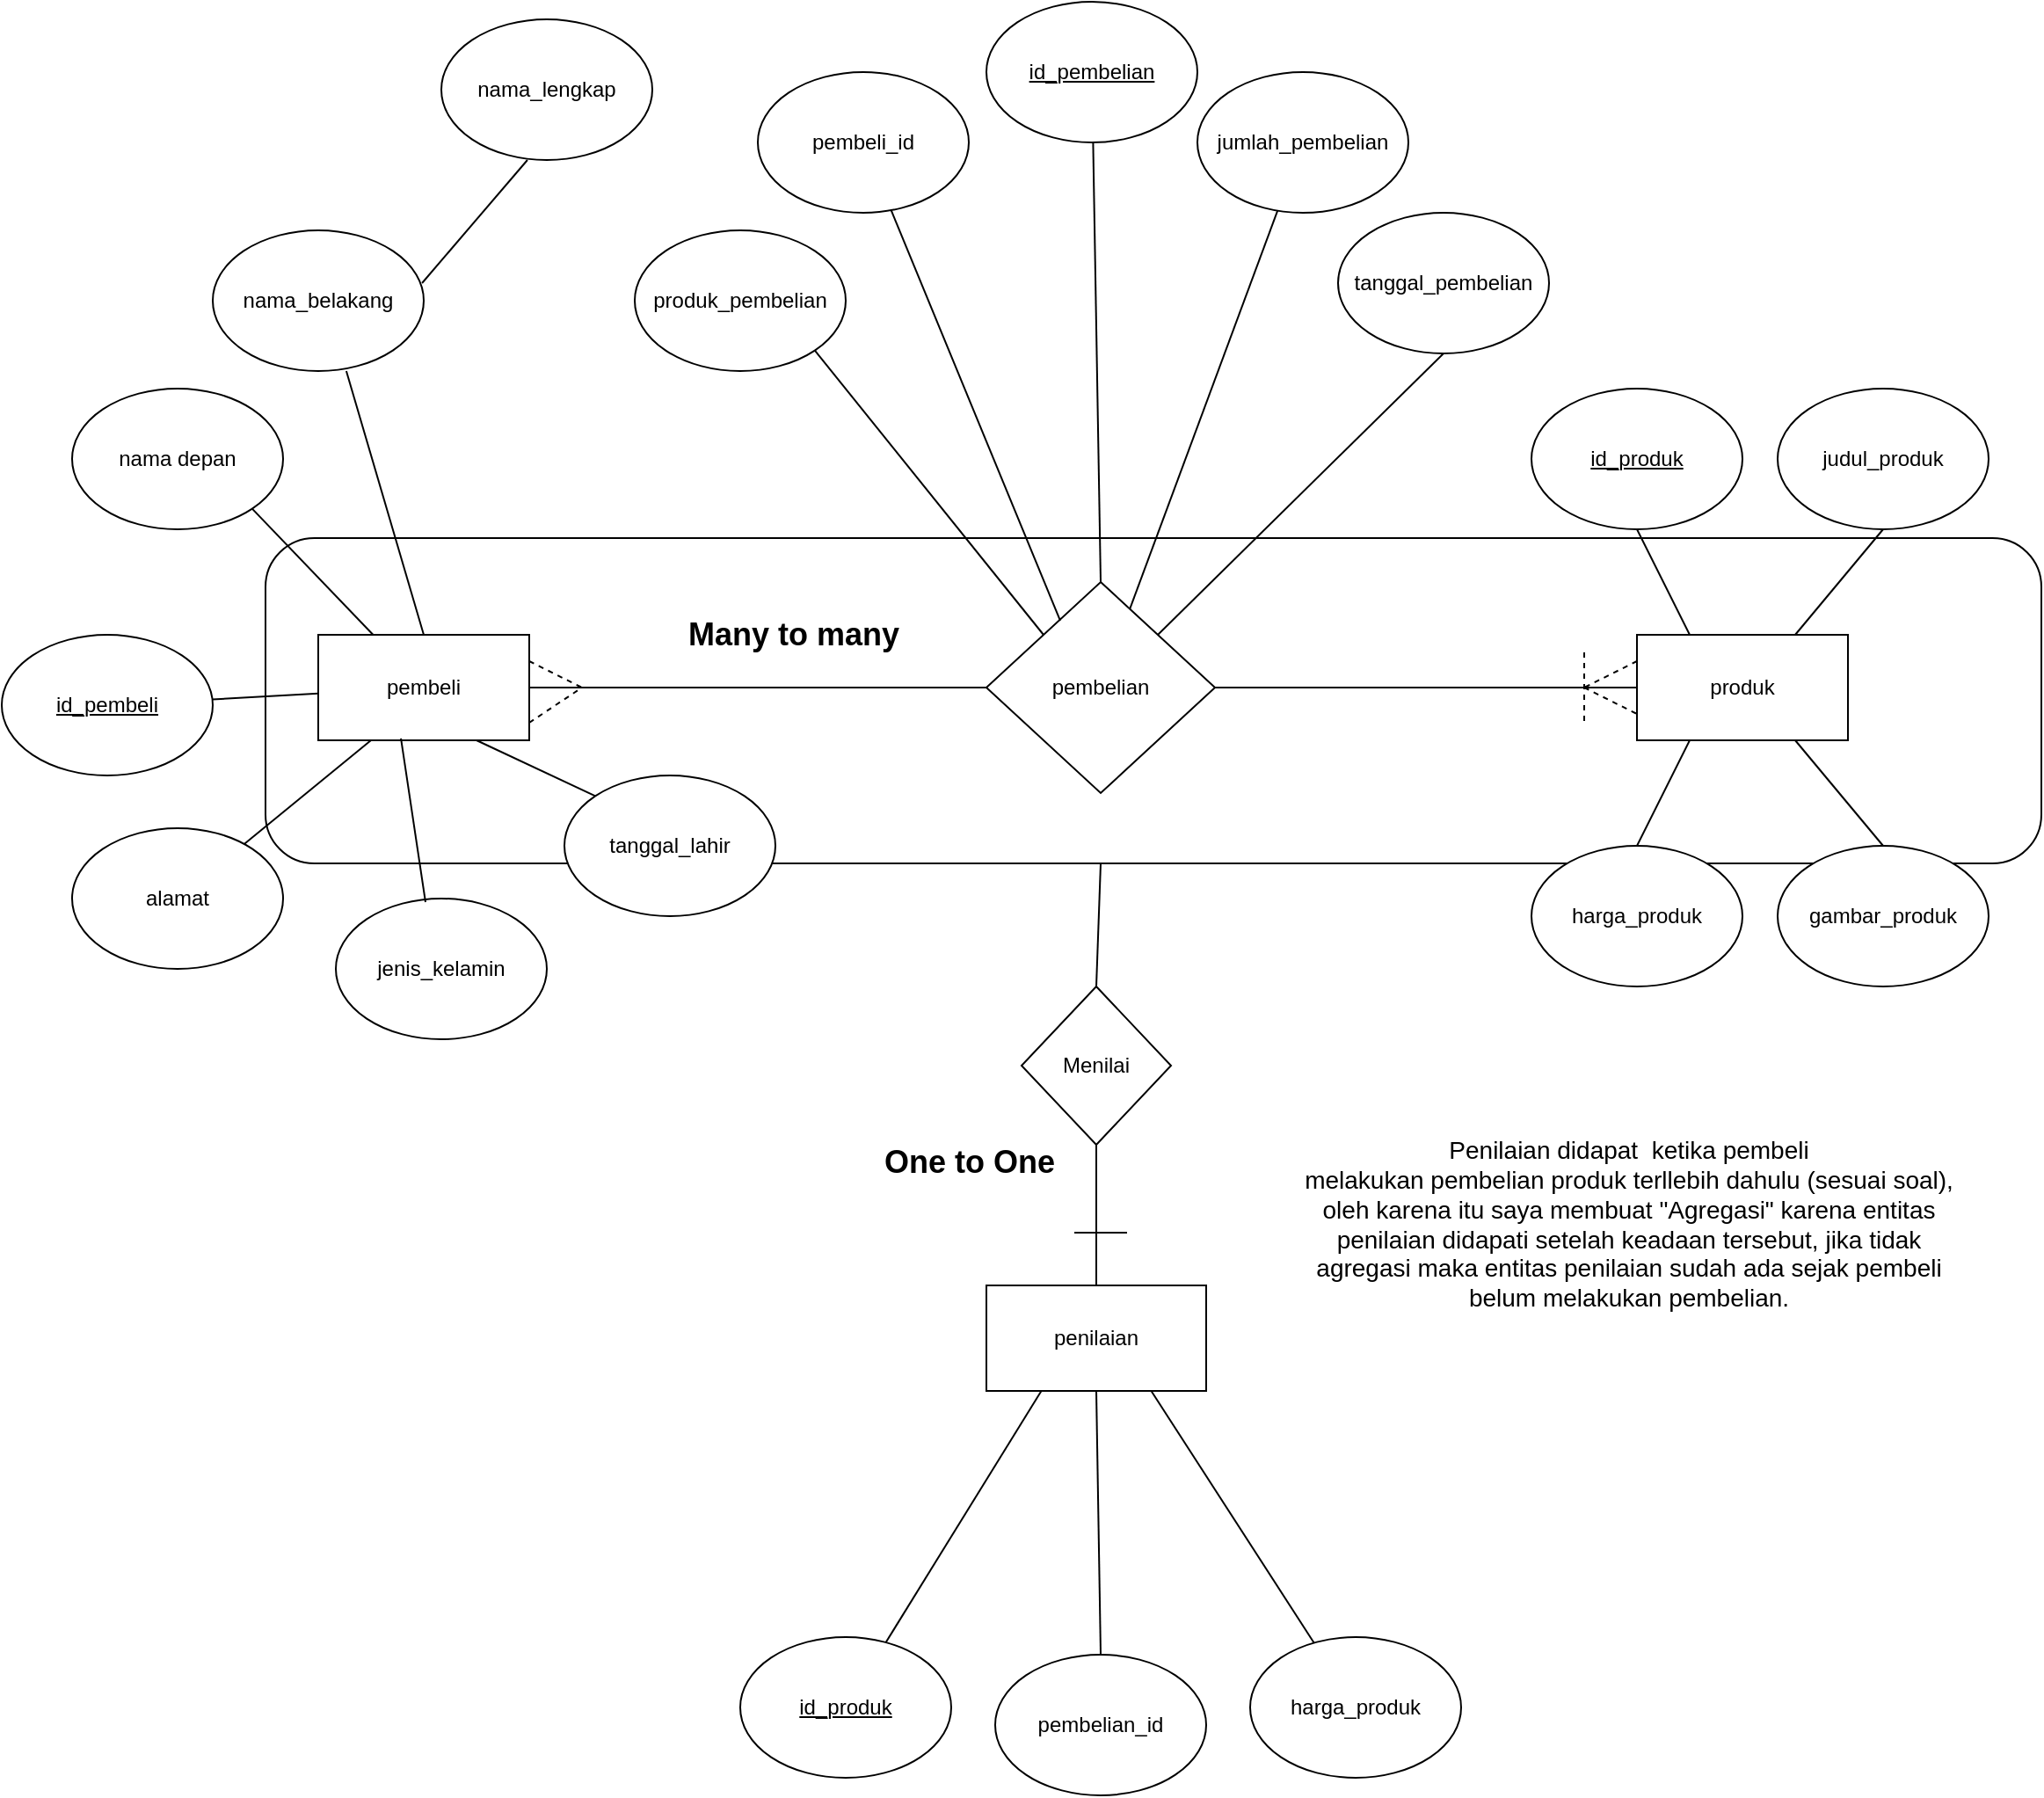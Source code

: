 <mxfile version="22.0.1" type="github">
  <diagram name="Page-1" id="fsIqFUjiNIn01wqL0xop">
    <mxGraphModel dx="2946" dy="1040" grid="1" gridSize="10" guides="1" tooltips="1" connect="1" arrows="1" fold="1" page="1" pageScale="1" pageWidth="850" pageHeight="1100" math="0" shadow="0">
      <root>
        <mxCell id="0" />
        <mxCell id="1" parent="0" />
        <mxCell id="M2hYYdKd6GdRRnJh8mEm-10" value="" style="rounded=1;whiteSpace=wrap;html=1;" vertex="1" parent="1">
          <mxGeometry x="-140" y="325" width="1010" height="185" as="geometry" />
        </mxCell>
        <mxCell id="V5jfjw6TKSXS01mup-eG-1" value="pembeli" style="rounded=0;whiteSpace=wrap;html=1;movable=1;resizable=1;rotatable=1;deletable=1;editable=1;locked=0;connectable=1;" parent="1" vertex="1">
          <mxGeometry x="-110" y="380" width="120" height="60" as="geometry" />
        </mxCell>
        <mxCell id="V5jfjw6TKSXS01mup-eG-2" value="pembelian" style="rhombus;whiteSpace=wrap;html=1;" parent="1" vertex="1">
          <mxGeometry x="270" y="350" width="130" height="120" as="geometry" />
        </mxCell>
        <mxCell id="V5jfjw6TKSXS01mup-eG-3" value="produk" style="rounded=0;whiteSpace=wrap;html=1;" parent="1" vertex="1">
          <mxGeometry x="640" y="380" width="120" height="60" as="geometry" />
        </mxCell>
        <mxCell id="V5jfjw6TKSXS01mup-eG-4" value="penilaian" style="rounded=0;whiteSpace=wrap;html=1;" parent="1" vertex="1">
          <mxGeometry x="270" y="750" width="125" height="60" as="geometry" />
        </mxCell>
        <mxCell id="V5jfjw6TKSXS01mup-eG-5" value="alamat" style="ellipse;whiteSpace=wrap;html=1;movable=1;resizable=1;rotatable=1;deletable=1;editable=1;locked=0;connectable=1;" parent="1" vertex="1">
          <mxGeometry x="-250" y="490" width="120" height="80" as="geometry" />
        </mxCell>
        <mxCell id="V5jfjw6TKSXS01mup-eG-6" value="nama_lengkap" style="ellipse;whiteSpace=wrap;html=1;" parent="1" vertex="1">
          <mxGeometry x="-40" y="30" width="120" height="80" as="geometry" />
        </mxCell>
        <mxCell id="V5jfjw6TKSXS01mup-eG-7" value="&lt;u style=&quot;border-color: var(--border-color);&quot;&gt;id_pembeli&lt;/u&gt;" style="ellipse;whiteSpace=wrap;html=1;movable=1;resizable=1;rotatable=1;deletable=1;editable=1;locked=0;connectable=1;" parent="1" vertex="1">
          <mxGeometry x="-290" y="380" width="120" height="80" as="geometry" />
        </mxCell>
        <mxCell id="V5jfjw6TKSXS01mup-eG-8" value="jenis_kelamin" style="ellipse;whiteSpace=wrap;html=1;movable=1;resizable=1;rotatable=1;deletable=1;editable=1;locked=0;connectable=1;" parent="1" vertex="1">
          <mxGeometry x="-100" y="530" width="120" height="80" as="geometry" />
        </mxCell>
        <mxCell id="V5jfjw6TKSXS01mup-eG-9" value="nama depan" style="ellipse;whiteSpace=wrap;html=1;movable=1;resizable=1;rotatable=1;deletable=1;editable=1;locked=0;connectable=1;" parent="1" vertex="1">
          <mxGeometry x="-250" y="240" width="120" height="80" as="geometry" />
        </mxCell>
        <mxCell id="V5jfjw6TKSXS01mup-eG-10" value="nama_belakang" style="ellipse;whiteSpace=wrap;html=1;movable=1;resizable=1;rotatable=1;deletable=1;editable=1;locked=0;connectable=1;" parent="1" vertex="1">
          <mxGeometry x="-170" y="150" width="120" height="80" as="geometry" />
        </mxCell>
        <mxCell id="V5jfjw6TKSXS01mup-eG-11" value="" style="endArrow=none;html=1;rounded=0;entryX=0.408;entryY=1;entryDx=0;entryDy=0;entryPerimeter=0;movable=1;resizable=1;rotatable=1;deletable=1;editable=1;locked=0;connectable=1;exitX=0.992;exitY=0.375;exitDx=0;exitDy=0;exitPerimeter=0;" parent="1" source="V5jfjw6TKSXS01mup-eG-10" target="V5jfjw6TKSXS01mup-eG-6" edge="1">
          <mxGeometry width="50" height="50" relative="1" as="geometry">
            <mxPoint x="400" y="370" as="sourcePoint" />
            <mxPoint x="430" y="350" as="targetPoint" />
          </mxGeometry>
        </mxCell>
        <mxCell id="V5jfjw6TKSXS01mup-eG-12" value="" style="endArrow=none;html=1;rounded=0;entryX=0.633;entryY=1;entryDx=0;entryDy=0;entryPerimeter=0;exitX=0.5;exitY=0;exitDx=0;exitDy=0;movable=1;resizable=1;rotatable=1;deletable=1;editable=1;locked=0;connectable=1;" parent="1" source="V5jfjw6TKSXS01mup-eG-1" target="V5jfjw6TKSXS01mup-eG-10" edge="1">
          <mxGeometry width="50" height="50" relative="1" as="geometry">
            <mxPoint x="-50" y="320" as="sourcePoint" />
            <mxPoint x="39" y="260" as="targetPoint" />
          </mxGeometry>
        </mxCell>
        <mxCell id="V5jfjw6TKSXS01mup-eG-13" value="" style="endArrow=none;html=1;rounded=0;entryX=1;entryY=1;entryDx=0;entryDy=0;movable=1;resizable=1;rotatable=1;deletable=1;editable=1;locked=0;connectable=1;" parent="1" source="V5jfjw6TKSXS01mup-eG-1" target="V5jfjw6TKSXS01mup-eG-9" edge="1">
          <mxGeometry width="50" height="50" relative="1" as="geometry">
            <mxPoint x="-100" y="320" as="sourcePoint" />
            <mxPoint x="-11" y="260" as="targetPoint" />
          </mxGeometry>
        </mxCell>
        <mxCell id="V5jfjw6TKSXS01mup-eG-15" value="" style="endArrow=none;html=1;rounded=0;entryX=0.392;entryY=0.983;entryDx=0;entryDy=0;entryPerimeter=0;exitX=0.425;exitY=0.025;exitDx=0;exitDy=0;exitPerimeter=0;movable=1;resizable=1;rotatable=1;deletable=1;editable=1;locked=0;connectable=1;" parent="1" source="V5jfjw6TKSXS01mup-eG-8" target="V5jfjw6TKSXS01mup-eG-1" edge="1">
          <mxGeometry width="50" height="50" relative="1" as="geometry">
            <mxPoint x="-80" y="500" as="sourcePoint" />
            <mxPoint x="9" y="440" as="targetPoint" />
          </mxGeometry>
        </mxCell>
        <mxCell id="V5jfjw6TKSXS01mup-eG-16" value="" style="endArrow=none;html=1;rounded=0;movable=1;resizable=1;rotatable=1;deletable=1;editable=1;locked=0;connectable=1;" parent="1" source="V5jfjw6TKSXS01mup-eG-5" edge="1">
          <mxGeometry width="50" height="50" relative="1" as="geometry">
            <mxPoint x="-90" y="470" as="sourcePoint" />
            <mxPoint x="-80" y="440" as="targetPoint" />
          </mxGeometry>
        </mxCell>
        <mxCell id="V5jfjw6TKSXS01mup-eG-17" value="" style="endArrow=none;html=1;rounded=0;movable=1;resizable=1;rotatable=1;deletable=1;editable=1;locked=0;connectable=1;" parent="1" source="V5jfjw6TKSXS01mup-eG-7" target="V5jfjw6TKSXS01mup-eG-1" edge="1">
          <mxGeometry width="50" height="50" relative="1" as="geometry">
            <mxPoint x="-140" y="420" as="sourcePoint" />
            <mxPoint x="-51" y="360" as="targetPoint" />
          </mxGeometry>
        </mxCell>
        <mxCell id="V5jfjw6TKSXS01mup-eG-18" value="&lt;u&gt;id_pembelian&lt;/u&gt;" style="ellipse;whiteSpace=wrap;html=1;" parent="1" vertex="1">
          <mxGeometry x="270" y="20" width="120" height="80" as="geometry" />
        </mxCell>
        <mxCell id="V5jfjw6TKSXS01mup-eG-19" value="jumlah_pembelian" style="ellipse;whiteSpace=wrap;html=1;" parent="1" vertex="1">
          <mxGeometry x="390" y="60" width="120" height="80" as="geometry" />
        </mxCell>
        <mxCell id="V5jfjw6TKSXS01mup-eG-20" value="pembeli_id" style="ellipse;whiteSpace=wrap;html=1;" parent="1" vertex="1">
          <mxGeometry x="140" y="60" width="120" height="80" as="geometry" />
        </mxCell>
        <mxCell id="V5jfjw6TKSXS01mup-eG-21" value="" style="endArrow=none;html=1;rounded=0;" parent="1" source="V5jfjw6TKSXS01mup-eG-2" target="V5jfjw6TKSXS01mup-eG-19" edge="1">
          <mxGeometry width="50" height="50" relative="1" as="geometry">
            <mxPoint x="400" y="370" as="sourcePoint" />
            <mxPoint x="450" y="320" as="targetPoint" />
          </mxGeometry>
        </mxCell>
        <mxCell id="V5jfjw6TKSXS01mup-eG-22" value="" style="endArrow=none;html=1;rounded=0;exitX=0.5;exitY=0;exitDx=0;exitDy=0;" parent="1" source="V5jfjw6TKSXS01mup-eG-2" target="V5jfjw6TKSXS01mup-eG-18" edge="1">
          <mxGeometry width="50" height="50" relative="1" as="geometry">
            <mxPoint x="320" y="260" as="sourcePoint" />
            <mxPoint x="425" y="86" as="targetPoint" />
          </mxGeometry>
        </mxCell>
        <mxCell id="V5jfjw6TKSXS01mup-eG-23" value="" style="endArrow=none;html=1;rounded=0;exitX=0.323;exitY=0.183;exitDx=0;exitDy=0;exitPerimeter=0;" parent="1" source="V5jfjw6TKSXS01mup-eG-2" target="V5jfjw6TKSXS01mup-eG-20" edge="1">
          <mxGeometry width="50" height="50" relative="1" as="geometry">
            <mxPoint x="200" y="250" as="sourcePoint" />
            <mxPoint x="305" y="76" as="targetPoint" />
          </mxGeometry>
        </mxCell>
        <mxCell id="V5jfjw6TKSXS01mup-eG-24" value="harga_produk" style="ellipse;whiteSpace=wrap;html=1;" parent="1" vertex="1">
          <mxGeometry x="420" y="950" width="120" height="80" as="geometry" />
        </mxCell>
        <mxCell id="V5jfjw6TKSXS01mup-eG-25" value="pembelian_id" style="ellipse;whiteSpace=wrap;html=1;" parent="1" vertex="1">
          <mxGeometry x="275" y="960" width="120" height="80" as="geometry" />
        </mxCell>
        <mxCell id="V5jfjw6TKSXS01mup-eG-26" value="&lt;u&gt;id_produk&lt;/u&gt;" style="ellipse;whiteSpace=wrap;html=1;" parent="1" vertex="1">
          <mxGeometry x="130" y="950" width="120" height="80" as="geometry" />
        </mxCell>
        <mxCell id="V5jfjw6TKSXS01mup-eG-27" value="harga_produk" style="ellipse;whiteSpace=wrap;html=1;" parent="1" vertex="1">
          <mxGeometry x="580" y="500" width="120" height="80" as="geometry" />
        </mxCell>
        <mxCell id="V5jfjw6TKSXS01mup-eG-28" value="gambar_produk" style="ellipse;whiteSpace=wrap;html=1;" parent="1" vertex="1">
          <mxGeometry x="720" y="500" width="120" height="80" as="geometry" />
        </mxCell>
        <mxCell id="V5jfjw6TKSXS01mup-eG-29" value="judul_produk" style="ellipse;whiteSpace=wrap;html=1;" parent="1" vertex="1">
          <mxGeometry x="720" y="240" width="120" height="80" as="geometry" />
        </mxCell>
        <mxCell id="V5jfjw6TKSXS01mup-eG-30" value="&lt;u&gt;id_produk&lt;/u&gt;" style="ellipse;whiteSpace=wrap;html=1;" parent="1" vertex="1">
          <mxGeometry x="580" y="240" width="120" height="80" as="geometry" />
        </mxCell>
        <mxCell id="V5jfjw6TKSXS01mup-eG-31" value="" style="endArrow=none;html=1;rounded=0;entryX=0.25;entryY=1;entryDx=0;entryDy=0;" parent="1" source="V5jfjw6TKSXS01mup-eG-26" target="V5jfjw6TKSXS01mup-eG-4" edge="1">
          <mxGeometry width="50" height="50" relative="1" as="geometry">
            <mxPoint x="250" y="930" as="sourcePoint" />
            <mxPoint x="330" y="840" as="targetPoint" />
          </mxGeometry>
        </mxCell>
        <mxCell id="V5jfjw6TKSXS01mup-eG-32" value="" style="endArrow=none;html=1;rounded=0;entryX=0.5;entryY=1;entryDx=0;entryDy=0;exitX=0.5;exitY=0;exitDx=0;exitDy=0;" parent="1" source="V5jfjw6TKSXS01mup-eG-25" target="V5jfjw6TKSXS01mup-eG-4" edge="1">
          <mxGeometry width="50" height="50" relative="1" as="geometry">
            <mxPoint x="320" y="880" as="sourcePoint" />
            <mxPoint x="408" y="737" as="targetPoint" />
          </mxGeometry>
        </mxCell>
        <mxCell id="V5jfjw6TKSXS01mup-eG-33" value="" style="endArrow=none;html=1;rounded=0;entryX=0.75;entryY=1;entryDx=0;entryDy=0;" parent="1" source="V5jfjw6TKSXS01mup-eG-24" target="V5jfjw6TKSXS01mup-eG-4" edge="1">
          <mxGeometry width="50" height="50" relative="1" as="geometry">
            <mxPoint x="390" y="860" as="sourcePoint" />
            <mxPoint x="478" y="717" as="targetPoint" />
          </mxGeometry>
        </mxCell>
        <mxCell id="V5jfjw6TKSXS01mup-eG-34" value="" style="endArrow=none;html=1;rounded=0;entryX=0.5;entryY=1;entryDx=0;entryDy=0;exitX=0.25;exitY=0;exitDx=0;exitDy=0;" parent="1" source="V5jfjw6TKSXS01mup-eG-3" target="V5jfjw6TKSXS01mup-eG-30" edge="1">
          <mxGeometry width="50" height="50" relative="1" as="geometry">
            <mxPoint x="570" y="340" as="sourcePoint" />
            <mxPoint x="658" y="197" as="targetPoint" />
          </mxGeometry>
        </mxCell>
        <mxCell id="V5jfjw6TKSXS01mup-eG-35" value="" style="endArrow=none;html=1;rounded=0;entryX=0.5;entryY=1;entryDx=0;entryDy=0;exitX=0.75;exitY=0;exitDx=0;exitDy=0;" parent="1" source="V5jfjw6TKSXS01mup-eG-3" target="V5jfjw6TKSXS01mup-eG-29" edge="1">
          <mxGeometry width="50" height="50" relative="1" as="geometry">
            <mxPoint x="780" y="350" as="sourcePoint" />
            <mxPoint x="868" y="207" as="targetPoint" />
          </mxGeometry>
        </mxCell>
        <mxCell id="V5jfjw6TKSXS01mup-eG-36" value="" style="endArrow=none;html=1;rounded=0;entryX=0.25;entryY=1;entryDx=0;entryDy=0;exitX=0.5;exitY=0;exitDx=0;exitDy=0;" parent="1" source="V5jfjw6TKSXS01mup-eG-27" target="V5jfjw6TKSXS01mup-eG-3" edge="1">
          <mxGeometry width="50" height="50" relative="1" as="geometry">
            <mxPoint x="660" y="450" as="sourcePoint" />
            <mxPoint x="748" y="307" as="targetPoint" />
          </mxGeometry>
        </mxCell>
        <mxCell id="V5jfjw6TKSXS01mup-eG-37" value="" style="endArrow=none;html=1;rounded=0;entryX=0.75;entryY=1;entryDx=0;entryDy=0;exitX=0.5;exitY=0;exitDx=0;exitDy=0;" parent="1" source="V5jfjw6TKSXS01mup-eG-28" target="V5jfjw6TKSXS01mup-eG-3" edge="1">
          <mxGeometry width="50" height="50" relative="1" as="geometry">
            <mxPoint x="780" y="460" as="sourcePoint" />
            <mxPoint x="868" y="317" as="targetPoint" />
          </mxGeometry>
        </mxCell>
        <mxCell id="V5jfjw6TKSXS01mup-eG-38" value="" style="endArrow=none;html=1;rounded=0;entryX=0;entryY=0.5;entryDx=0;entryDy=0;" parent="1" source="V5jfjw6TKSXS01mup-eG-1" target="V5jfjw6TKSXS01mup-eG-2" edge="1">
          <mxGeometry width="50" height="50" relative="1" as="geometry">
            <mxPoint x="400" y="480" as="sourcePoint" />
            <mxPoint x="450" y="430" as="targetPoint" />
          </mxGeometry>
        </mxCell>
        <mxCell id="V5jfjw6TKSXS01mup-eG-39" value="" style="endArrow=none;html=1;rounded=0;entryX=0;entryY=0.5;entryDx=0;entryDy=0;exitX=1;exitY=0.5;exitDx=0;exitDy=0;" parent="1" source="V5jfjw6TKSXS01mup-eG-2" target="V5jfjw6TKSXS01mup-eG-3" edge="1">
          <mxGeometry width="50" height="50" relative="1" as="geometry">
            <mxPoint x="530" y="440" as="sourcePoint" />
            <mxPoint x="618" y="297" as="targetPoint" />
          </mxGeometry>
        </mxCell>
        <mxCell id="V5jfjw6TKSXS01mup-eG-40" value="" style="endArrow=none;html=1;rounded=0;exitX=0.5;exitY=0;exitDx=0;exitDy=0;" parent="1" source="M2hYYdKd6GdRRnJh8mEm-11" edge="1">
          <mxGeometry width="50" height="50" relative="1" as="geometry">
            <mxPoint x="340" y="510" as="sourcePoint" />
            <mxPoint x="335" y="510" as="targetPoint" />
          </mxGeometry>
        </mxCell>
        <mxCell id="M2hYYdKd6GdRRnJh8mEm-2" value="tanggal_lahir" style="ellipse;whiteSpace=wrap;html=1;movable=1;resizable=1;rotatable=1;deletable=1;editable=1;locked=0;connectable=1;" vertex="1" parent="1">
          <mxGeometry x="30" y="460" width="120" height="80" as="geometry" />
        </mxCell>
        <mxCell id="M2hYYdKd6GdRRnJh8mEm-3" value="" style="endArrow=none;html=1;rounded=0;entryX=0.75;entryY=1;entryDx=0;entryDy=0;exitX=0;exitY=0;exitDx=0;exitDy=0;movable=1;resizable=1;rotatable=1;deletable=1;editable=1;locked=0;connectable=1;" edge="1" parent="1" source="M2hYYdKd6GdRRnJh8mEm-2" target="V5jfjw6TKSXS01mup-eG-1">
          <mxGeometry width="50" height="50" relative="1" as="geometry">
            <mxPoint x="40" y="450" as="sourcePoint" />
            <mxPoint x="26" y="357" as="targetPoint" />
          </mxGeometry>
        </mxCell>
        <mxCell id="M2hYYdKd6GdRRnJh8mEm-4" value="produk_pembelian" style="ellipse;whiteSpace=wrap;html=1;" vertex="1" parent="1">
          <mxGeometry x="70" y="150" width="120" height="80" as="geometry" />
        </mxCell>
        <mxCell id="M2hYYdKd6GdRRnJh8mEm-5" value="tanggal_pembelian" style="ellipse;whiteSpace=wrap;html=1;" vertex="1" parent="1">
          <mxGeometry x="470" y="140" width="120" height="80" as="geometry" />
        </mxCell>
        <mxCell id="M2hYYdKd6GdRRnJh8mEm-6" value="" style="endArrow=none;html=1;rounded=0;exitX=0;exitY=0;exitDx=0;exitDy=0;entryX=1;entryY=1;entryDx=0;entryDy=0;" edge="1" parent="1" source="V5jfjw6TKSXS01mup-eG-2" target="M2hYYdKd6GdRRnJh8mEm-4">
          <mxGeometry width="50" height="50" relative="1" as="geometry">
            <mxPoint x="160" y="320" as="sourcePoint" />
            <mxPoint x="130" y="220" as="targetPoint" />
          </mxGeometry>
        </mxCell>
        <mxCell id="M2hYYdKd6GdRRnJh8mEm-7" value="" style="endArrow=none;html=1;rounded=0;exitX=1;exitY=0;exitDx=0;exitDy=0;entryX=0.5;entryY=1;entryDx=0;entryDy=0;" edge="1" parent="1" source="V5jfjw6TKSXS01mup-eG-2" target="M2hYYdKd6GdRRnJh8mEm-5">
          <mxGeometry width="50" height="50" relative="1" as="geometry">
            <mxPoint x="510" y="290" as="sourcePoint" />
            <mxPoint x="414" y="57" as="targetPoint" />
          </mxGeometry>
        </mxCell>
        <mxCell id="M2hYYdKd6GdRRnJh8mEm-8" value="&lt;b&gt;&lt;font style=&quot;font-size: 18px;&quot;&gt;Many to many&lt;/font&gt;&lt;/b&gt;" style="text;html=1;align=center;verticalAlign=middle;resizable=0;points=[];autosize=1;strokeColor=none;fillColor=none;" vertex="1" parent="1">
          <mxGeometry x="90" y="360" width="140" height="40" as="geometry" />
        </mxCell>
        <mxCell id="M2hYYdKd6GdRRnJh8mEm-12" value="" style="endArrow=none;html=1;rounded=0;exitX=0.5;exitY=0;exitDx=0;exitDy=0;" edge="1" parent="1" source="V5jfjw6TKSXS01mup-eG-4" target="M2hYYdKd6GdRRnJh8mEm-11">
          <mxGeometry width="50" height="50" relative="1" as="geometry">
            <mxPoint x="333" y="750" as="sourcePoint" />
            <mxPoint x="333" y="510" as="targetPoint" />
          </mxGeometry>
        </mxCell>
        <mxCell id="M2hYYdKd6GdRRnJh8mEm-11" value="Menilai" style="rhombus;whiteSpace=wrap;html=1;" vertex="1" parent="1">
          <mxGeometry x="290" y="580" width="85" height="90" as="geometry" />
        </mxCell>
        <mxCell id="M2hYYdKd6GdRRnJh8mEm-13" value="&lt;font style=&quot;font-size: 14px;&quot;&gt;Penilaian didapat&amp;nbsp; ketika pembeli&lt;br&gt;melakukan pembelian produk terllebih dahulu (sesuai soal),&lt;br&gt;oleh karena itu saya membuat &quot;Agregasi&quot; karena entitas&lt;br&gt;penilaian didapati setelah keadaan tersebut, jika tidak&lt;br&gt;agregasi maka entitas penilaian sudah ada sejak pembeli&lt;br&gt;belum melakukan pembelian.&lt;/font&gt;" style="text;html=1;align=center;verticalAlign=middle;resizable=0;points=[];autosize=1;strokeColor=none;fillColor=none;" vertex="1" parent="1">
          <mxGeometry x="440" y="660" width="390" height="110" as="geometry" />
        </mxCell>
        <mxCell id="M2hYYdKd6GdRRnJh8mEm-14" value="&lt;b&gt;&lt;font style=&quot;font-size: 18px;&quot;&gt;One to One&lt;/font&gt;&lt;/b&gt;" style="text;html=1;align=center;verticalAlign=middle;resizable=0;points=[];autosize=1;strokeColor=none;fillColor=none;" vertex="1" parent="1">
          <mxGeometry x="200" y="660" width="120" height="40" as="geometry" />
        </mxCell>
        <mxCell id="M2hYYdKd6GdRRnJh8mEm-15" value="" style="endArrow=none;dashed=1;html=1;rounded=0;" edge="1" parent="1">
          <mxGeometry width="50" height="50" relative="1" as="geometry">
            <mxPoint x="10" y="430" as="sourcePoint" />
            <mxPoint x="40" y="410" as="targetPoint" />
          </mxGeometry>
        </mxCell>
        <mxCell id="M2hYYdKd6GdRRnJh8mEm-17" value="" style="endArrow=none;dashed=1;html=1;rounded=0;exitX=1;exitY=0.25;exitDx=0;exitDy=0;" edge="1" parent="1" source="V5jfjw6TKSXS01mup-eG-1">
          <mxGeometry width="50" height="50" relative="1" as="geometry">
            <mxPoint x="-140" y="650" as="sourcePoint" />
            <mxPoint x="40" y="410" as="targetPoint" />
          </mxGeometry>
        </mxCell>
        <mxCell id="M2hYYdKd6GdRRnJh8mEm-18" value="" style="endArrow=none;dashed=1;html=1;rounded=0;" edge="1" parent="1">
          <mxGeometry width="50" height="50" relative="1" as="geometry">
            <mxPoint x="610" y="390" as="sourcePoint" />
            <mxPoint x="610" y="430" as="targetPoint" />
          </mxGeometry>
        </mxCell>
        <mxCell id="M2hYYdKd6GdRRnJh8mEm-19" value="" style="endArrow=none;dashed=1;html=1;rounded=0;exitX=0;exitY=0.25;exitDx=0;exitDy=0;" edge="1" parent="1" source="V5jfjw6TKSXS01mup-eG-3">
          <mxGeometry width="50" height="50" relative="1" as="geometry">
            <mxPoint x="690" y="150" as="sourcePoint" />
            <mxPoint x="610" y="410" as="targetPoint" />
          </mxGeometry>
        </mxCell>
        <mxCell id="M2hYYdKd6GdRRnJh8mEm-20" value="" style="endArrow=none;dashed=1;html=1;rounded=0;entryX=0;entryY=0.75;entryDx=0;entryDy=0;" edge="1" parent="1" target="V5jfjw6TKSXS01mup-eG-3">
          <mxGeometry width="50" height="50" relative="1" as="geometry">
            <mxPoint x="610" y="410" as="sourcePoint" />
            <mxPoint x="740" y="90" as="targetPoint" />
          </mxGeometry>
        </mxCell>
        <mxCell id="M2hYYdKd6GdRRnJh8mEm-21" value="" style="endArrow=none;html=1;rounded=0;" edge="1" parent="1">
          <mxGeometry width="50" height="50" relative="1" as="geometry">
            <mxPoint x="320" y="720" as="sourcePoint" />
            <mxPoint x="350" y="720" as="targetPoint" />
          </mxGeometry>
        </mxCell>
      </root>
    </mxGraphModel>
  </diagram>
</mxfile>
